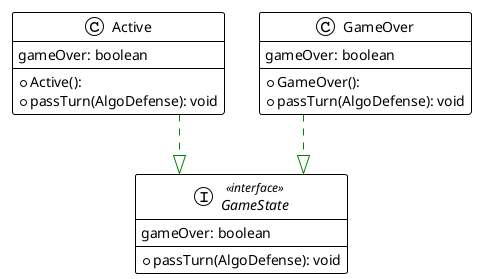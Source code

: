 @startuml

!theme plain
top to bottom direction
skinparam linetype ortho

class Active {
  + Active(): 
  + passTurn(AlgoDefense): void
   gameOver: boolean
}
class GameOver {
  + GameOver(): 
  + passTurn(AlgoDefense): void
   gameOver: boolean
}
interface GameState << interface >> {
  + passTurn(AlgoDefense): void
   gameOver: boolean
}

Active     -[#008200,dashed]-^  GameState 
GameOver   -[#008200,dashed]-^  GameState 
@enduml
